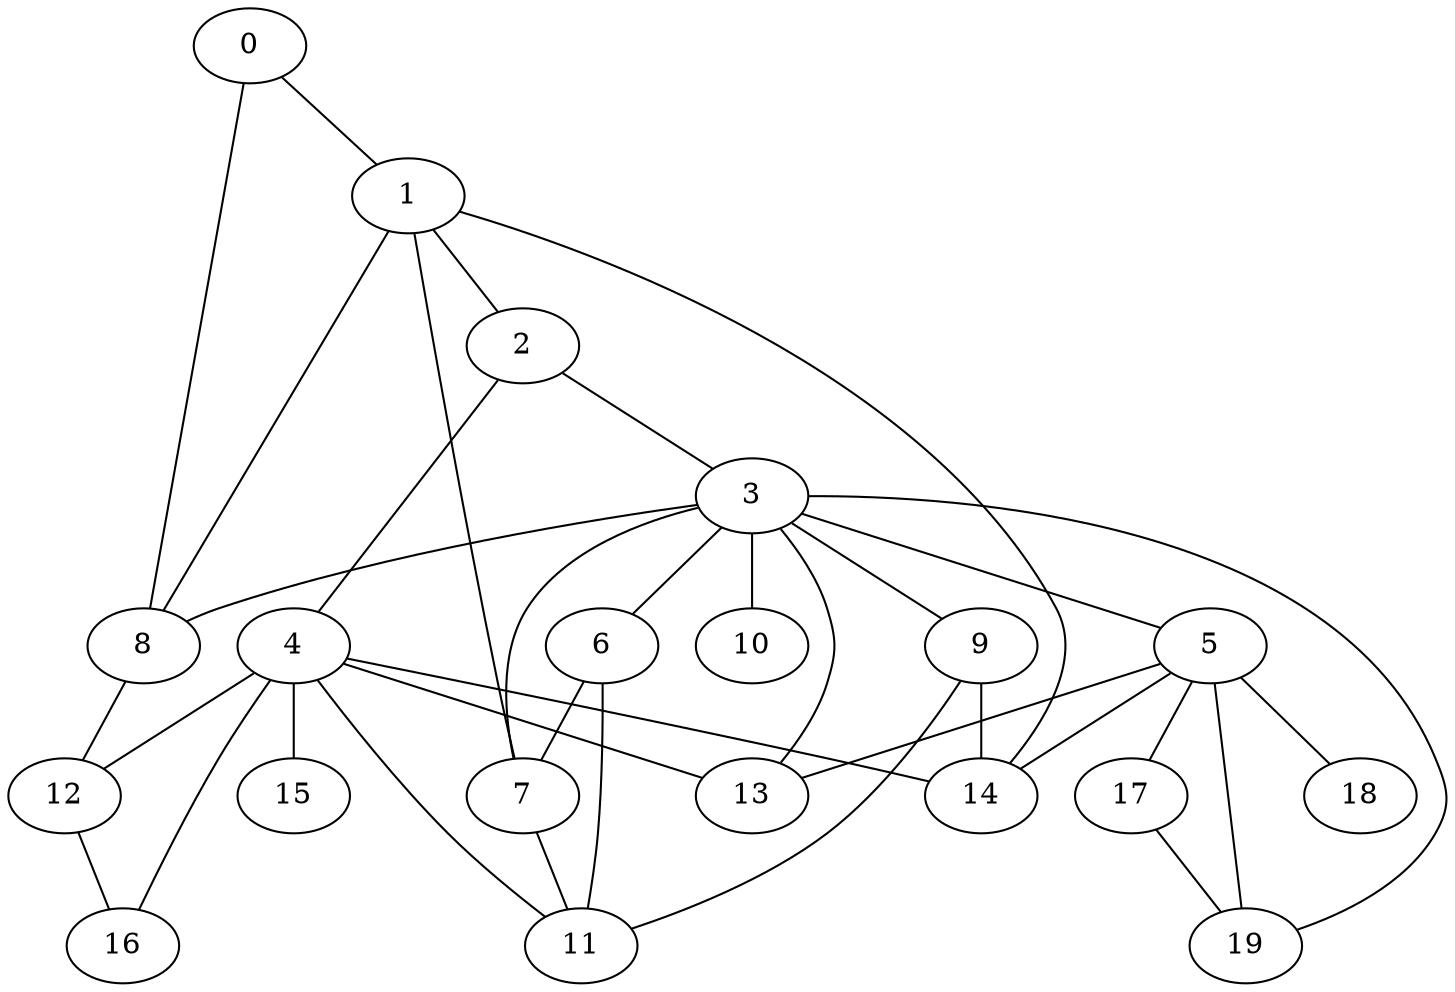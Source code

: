 
graph graphname {
    0 -- 1
0 -- 8
1 -- 2
1 -- 14
1 -- 8
1 -- 7
2 -- 3
2 -- 4
3 -- 5
3 -- 6
3 -- 7
3 -- 8
3 -- 9
3 -- 10
3 -- 13
3 -- 19
4 -- 11
4 -- 12
4 -- 13
4 -- 14
4 -- 15
4 -- 16
5 -- 19
5 -- 17
5 -- 18
5 -- 13
5 -- 14
6 -- 7
6 -- 11
7 -- 11
8 -- 12
9 -- 11
9 -- 14
12 -- 16
17 -- 19

}

